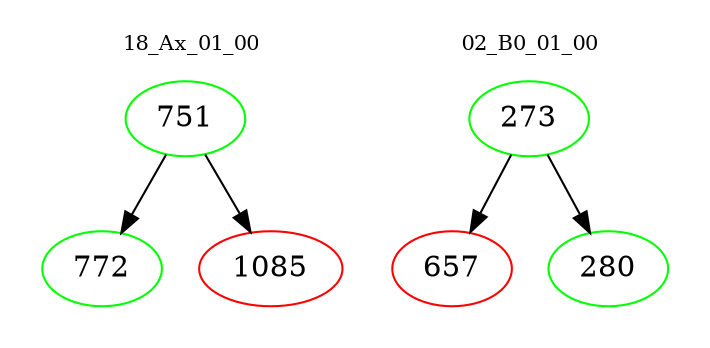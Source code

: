 digraph{
subgraph cluster_0 {
color = white
label = "18_Ax_01_00";
fontsize=10;
T0_751 [label="751", color="green"]
T0_751 -> T0_772 [color="black"]
T0_772 [label="772", color="green"]
T0_751 -> T0_1085 [color="black"]
T0_1085 [label="1085", color="red"]
}
subgraph cluster_1 {
color = white
label = "02_B0_01_00";
fontsize=10;
T1_273 [label="273", color="green"]
T1_273 -> T1_657 [color="black"]
T1_657 [label="657", color="red"]
T1_273 -> T1_280 [color="black"]
T1_280 [label="280", color="green"]
}
}
